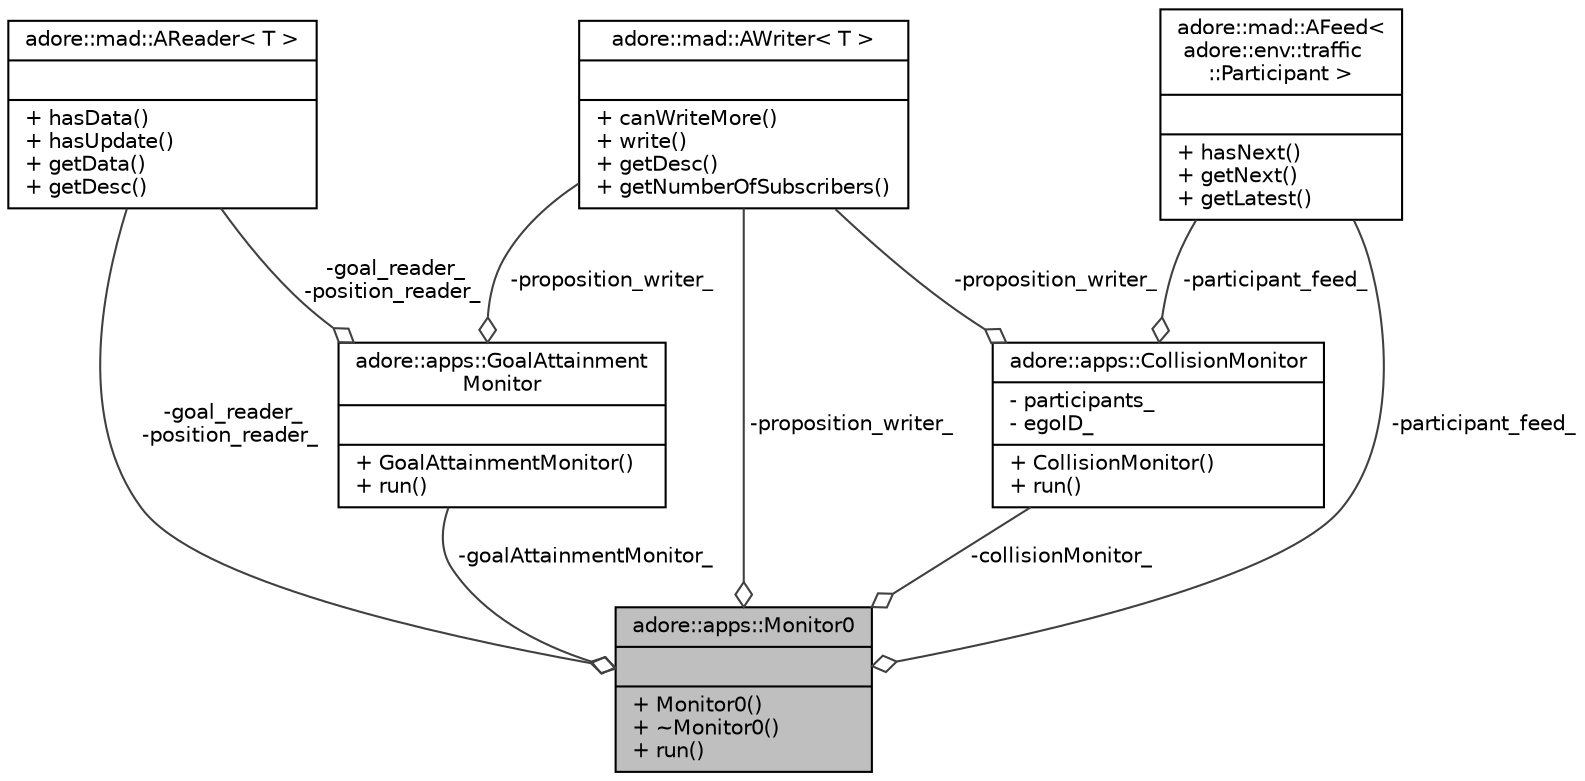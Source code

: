 digraph "adore::apps::Monitor0"
{
 // LATEX_PDF_SIZE
  edge [fontname="Helvetica",fontsize="10",labelfontname="Helvetica",labelfontsize="10"];
  node [fontname="Helvetica",fontsize="10",shape=record];
  Node1 [label="{adore::apps::Monitor0\n||+ Monitor0()\l+ ~Monitor0()\l+ run()\l}",height=0.2,width=0.4,color="black", fillcolor="grey75", style="filled", fontcolor="black",tooltip=" "];
  Node2 -> Node1 [color="grey25",fontsize="10",style="solid",label=" -goal_reader_\n-position_reader_" ,arrowhead="odiamond",fontname="Helvetica"];
  Node2 [label="{adore::mad::AReader\< T \>\n||+ hasData()\l+ hasUpdate()\l+ getData()\l+ getDesc()\l}",height=0.2,width=0.4,color="black", fillcolor="white", style="filled",URL="$classadore_1_1mad_1_1AReader.html",tooltip=" "];
  Node3 -> Node1 [color="grey25",fontsize="10",style="solid",label=" -proposition_writer_" ,arrowhead="odiamond",fontname="Helvetica"];
  Node3 [label="{adore::mad::AWriter\< T \>\n||+ canWriteMore()\l+ write()\l+ getDesc()\l+ getNumberOfSubscribers()\l}",height=0.2,width=0.4,color="black", fillcolor="white", style="filled",URL="$classadore_1_1mad_1_1AWriter.html",tooltip=" "];
  Node4 -> Node1 [color="grey25",fontsize="10",style="solid",label=" -participant_feed_" ,arrowhead="odiamond",fontname="Helvetica"];
  Node4 [label="{adore::mad::AFeed\<\l adore::env::traffic\l::Participant \>\n||+ hasNext()\l+ getNext()\l+ getLatest()\l}",height=0.2,width=0.4,color="black", fillcolor="white", style="filled",URL="$classadore_1_1mad_1_1AFeed.html",tooltip=" "];
  Node5 -> Node1 [color="grey25",fontsize="10",style="solid",label=" -collisionMonitor_" ,arrowhead="odiamond",fontname="Helvetica"];
  Node5 [label="{adore::apps::CollisionMonitor\n|- participants_\l- egoID_\l|+ CollisionMonitor()\l+ run()\l}",height=0.2,width=0.4,color="black", fillcolor="white", style="filled",URL="$classadore_1_1apps_1_1CollisionMonitor.html",tooltip="A class, which monitors for collisions between ego and other objects."];
  Node3 -> Node5 [color="grey25",fontsize="10",style="solid",label=" -proposition_writer_" ,arrowhead="odiamond",fontname="Helvetica"];
  Node4 -> Node5 [color="grey25",fontsize="10",style="solid",label=" -participant_feed_" ,arrowhead="odiamond",fontname="Helvetica"];
  Node6 -> Node1 [color="grey25",fontsize="10",style="solid",label=" -goalAttainmentMonitor_" ,arrowhead="odiamond",fontname="Helvetica"];
  Node6 [label="{adore::apps::GoalAttainment\lMonitor\n||+ GoalAttainmentMonitor()\l+ run()\l}",height=0.2,width=0.4,color="black", fillcolor="white", style="filled",URL="$classadore_1_1apps_1_1GoalAttainmentMonitor.html",tooltip="A class, which monitors distance between vehicle and goal."];
  Node2 -> Node6 [color="grey25",fontsize="10",style="solid",label=" -goal_reader_\n-position_reader_" ,arrowhead="odiamond",fontname="Helvetica"];
  Node3 -> Node6 [color="grey25",fontsize="10",style="solid",label=" -proposition_writer_" ,arrowhead="odiamond",fontname="Helvetica"];
}
